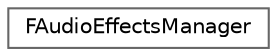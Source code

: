 digraph "Graphical Class Hierarchy"
{
 // INTERACTIVE_SVG=YES
 // LATEX_PDF_SIZE
  bgcolor="transparent";
  edge [fontname=Helvetica,fontsize=10,labelfontname=Helvetica,labelfontsize=10];
  node [fontname=Helvetica,fontsize=10,shape=box,height=0.2,width=0.4];
  rankdir="LR";
  Node0 [id="Node000000",label="FAudioEffectsManager",height=0.2,width=0.4,color="grey40", fillcolor="white", style="filled",URL="$d2/dab/classFAudioEffectsManager.html",tooltip="Manager class to handle the interface to various audio effects."];
}

